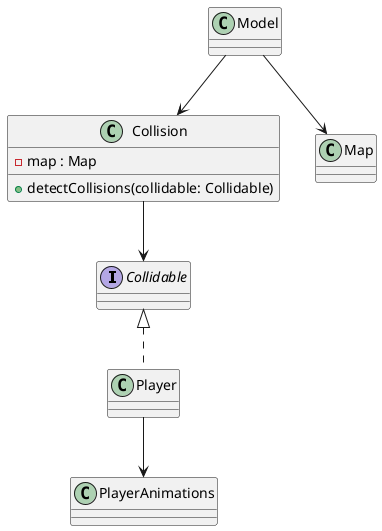 @startuml bomberman
interface Collidable {}

class Collision {
    - map : Map
    + detectCollisions(collidable: Collidable)
}
Collision --> Collidable

class Player implements Collidable {}
class PlayerAnimations {}
Player --> PlayerAnimations

class Map {}

class Model {}
Model --> Collision
Model --> Map
@enduml
